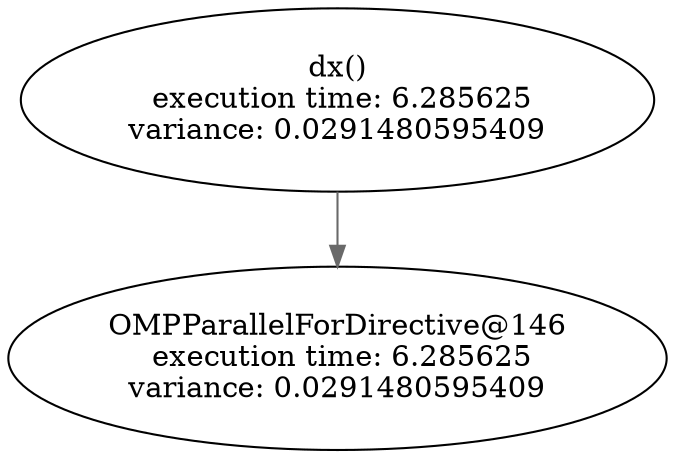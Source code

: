 digraph G {
	node [label="\N"];
	graph [bb="0,0,316,212"];
	dx [label="dx()\n execution time: 6.285625\nvariance: 0.0291480595409", pos="158,168", width="4.2222", height="1.2222"];
	"OMPParallelForDirective@146" [label="OMPParallelForDirective@146\n execution time: 6.285625\nvariance: 0.0291480595409", pos="158,44", width="4.3889", height="1.2222"];
	dx -> "OMPParallelForDirective@146" [color=dimgray, pos="e,158,88.343 158,123.93 158,115.72 158,107.04 158,98.557"];
}

